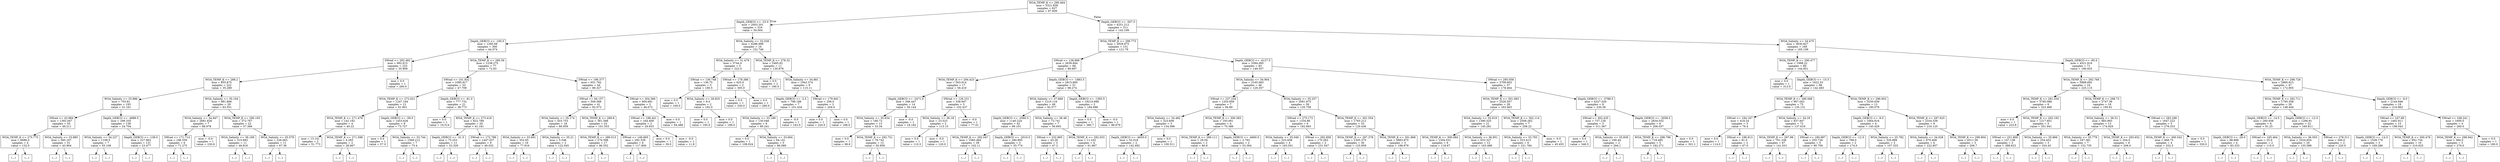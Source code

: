 digraph Tree {
node [shape=box] ;
0 [label="WOA_TEMP_K <= 290.464\nmse = 5321.839\nsamples = 627\nvalue = 97.609"] ;
1 [label="Depth_GEBCO <= -23.0\nmse = 2003.201\nsamples = 316\nvalue = 50.004"] ;
0 -> 1 [labeldistance=2.5, labelangle=45, headlabel="True"] ;
2 [label="Depth_GEBCO <= -100.5\nmse = 1295.08\nsamples = 300\nvalue = 44.574"] ;
1 -> 2 ;
3 [label="SWrad <= 292.482\nmse = 992.615\nsamples = 223\nvalue = 35.909"] ;
2 -> 3 ;
4 [label="WOA_TEMP_K <= 288.2\nmse = 855.875\nsamples = 222\nvalue = 35.289"] ;
3 -> 4 ;
5 [label="WOA_Salinity <= 33.886\nmse = 703.81\nsamples = 193\nvalue = 31.161"] ;
4 -> 5 ;
6 [label="SWrad <= 43.984\nmse = 1392.047\nsamples = 55\nvalue = 49.211"] ;
5 -> 6 ;
7 [label="WOA_TEMP_K <= 275.775\nmse = 6686.0\nsamples = 4\nvalue = 132.0"] ;
6 -> 7 ;
8 [label="(...)"] ;
7 -> 8 ;
9 [label="(...)"] ;
7 -> 9 ;
14 [label="WOA_Salinity <= 33.885\nmse = 585.167\nsamples = 51\nvalue = 43.904"] ;
6 -> 14 ;
15 [label="(...)"] ;
14 -> 15 ;
106 [label="(...)"] ;
14 -> 106 ;
107 [label="Depth_GEBCO <= -4989.5\nmse = 299.335\nsamples = 138\nvalue = 24.704"] ;
5 -> 107 ;
108 [label="WOA_Salinity <= 34.227\nmse = 1108.5\nsamples = 7\nvalue = 55.109"] ;
107 -> 108 ;
109 [label="(...)"] ;
108 -> 109 ;
112 [label="(...)"] ;
108 -> 112 ;
121 [label="Depth_GEBCO <= -138.0\nmse = 227.862\nsamples = 131\nvalue = 23.477"] ;
107 -> 121 ;
122 [label="(...)"] ;
121 -> 122 ;
269 [label="(...)"] ;
121 -> 269 ;
296 [label="WOA_Salinity <= 35.104\nmse = 981.806\nsamples = 29\nvalue = 63.551"] ;
4 -> 296 ;
297 [label="WOA_Salinity <= 34.947\nmse = 2681.826\nsamples = 7\nvalue = 88.978"] ;
296 -> 297 ;
298 [label="SWrad <= 171.714\nmse = 196.559\nsamples = 6\nvalue = 71.275"] ;
297 -> 298 ;
299 [label="(...)"] ;
298 -> 299 ;
304 [label="(...)"] ;
298 -> 304 ;
309 [label="mse = -0.0\nsamples = 1\nvalue = 230.6"] ;
297 -> 309 ;
310 [label="WOA_TEMP_K <= 290.193\nmse = 372.767\nsamples = 22\nvalue = 57.366"] ;
296 -> 310 ;
311 [label="WOA_Salinity <= 36.169\nmse = 310.893\nsamples = 11\nvalue = 46.816"] ;
310 -> 311 ;
312 [label="(...)"] ;
311 -> 312 ;
331 [label="(...)"] ;
311 -> 331 ;
332 [label="WOA_Salinity <= 35.579\nmse = 226.063\nsamples = 11\nvalue = 67.36"] ;
310 -> 332 ;
333 [label="(...)"] ;
332 -> 333 ;
344 [label="(...)"] ;
332 -> 344 ;
347 [label="mse = 0.0\nsamples = 1\nvalue = 260.0"] ;
3 -> 347 ;
348 [label="WOA_TEMP_K <= 280.56\nmse = 1238.275\nsamples = 77\nvalue = 72.83"] ;
2 -> 348 ;
349 [label="SWrad <= 101.832\nmse = 1085.917\nsamples = 33\nvalue = 47.709"] ;
348 -> 349 ;
350 [label="WOA_TEMP_K <= 272.021\nmse = 1247.164\nsamples = 12\nvalue = 61.901"] ;
349 -> 350 ;
351 [label="WOA_TEMP_K <= 271.478\nmse = 142.192\nsamples = 4\nvalue = 40.22"] ;
350 -> 351 ;
352 [label="mse = 13.141\nsamples = 2\nvalue = 51.773"] ;
351 -> 352 ;
353 [label="WOA_TEMP_K <= 271.598\nmse = 4.283\nsamples = 2\nvalue = 28.667"] ;
351 -> 353 ;
354 [label="(...)"] ;
353 -> 354 ;
355 [label="(...)"] ;
353 -> 355 ;
356 [label="Depth_GEBCO <= -59.0\nmse = 1453.626\nsamples = 8\nvalue = 73.727"] ;
350 -> 356 ;
357 [label="mse = 0.0\nsamples = 1\nvalue = 57.0"] ;
356 -> 357 ;
358 [label="WOA_Salinity <= 33.744\nmse = 1568.212\nsamples = 7\nvalue = 75.4"] ;
356 -> 358 ;
359 [label="(...)"] ;
358 -> 359 ;
362 [label="(...)"] ;
358 -> 362 ;
363 [label="Depth_GEBCO <= -81.0\nmse = 777.732\nsamples = 21\nvalue = 38.773"] ;
349 -> 363 ;
364 [label="mse = 0.0\nsamples = 1\nvalue = 19.514"] ;
363 -> 364 ;
365 [label="WOA_TEMP_K <= 273.418\nmse = 822.789\nsamples = 20\nvalue = 41.181"] ;
363 -> 365 ;
366 [label="Depth_GEBCO <= -31.5\nmse = 75.253\nsamples = 11\nvalue = 33.329"] ;
365 -> 366 ;
367 [label="(...)"] ;
366 -> 367 ;
374 [label="(...)"] ;
366 -> 374 ;
375 [label="SWrad <= 172.786\nmse = 1447.037\nsamples = 9\nvalue = 49.032"] ;
365 -> 375 ;
376 [label="(...)"] ;
375 -> 376 ;
377 [label="(...)"] ;
375 -> 377 ;
378 [label="SWrad <= 196.377\nmse = 651.762\nsamples = 44\nvalue = 89.327"] ;
348 -> 378 ;
379 [label="SWrad <= 94.157\nmse = 509.369\nsamples = 41\nvalue = 92.073"] ;
378 -> 379 ;
380 [label="WOA_Salinity <= 35.174\nmse = 453.753\nsamples = 18\nvalue = 80.959"] ;
379 -> 380 ;
381 [label="WOA_Salinity <= 33.691\nmse = 352.65\nsamples = 16\nvalue = 77.916"] ;
380 -> 381 ;
382 [label="(...)"] ;
381 -> 382 ;
385 [label="(...)"] ;
381 -> 385 ;
410 [label="WOA_Salinity <= 35.21\nmse = 5.546\nsamples = 2\nvalue = 122.045"] ;
380 -> 410 ;
411 [label="(...)"] ;
410 -> 411 ;
412 [label="(...)"] ;
410 -> 412 ;
413 [label="WOA_TEMP_K <= 289.8\nmse = 361.588\nsamples = 23\nvalue = 101.553"] ;
379 -> 413 ;
414 [label="WOA_TEMP_K <= 289.513\nmse = 276.598\nsamples = 17\nvalue = 96.552"] ;
413 -> 414 ;
415 [label="(...)"] ;
414 -> 415 ;
434 [label="(...)"] ;
414 -> 434 ;
439 [label="SWrad <= 149.665\nmse = 292.339\nsamples = 6\nvalue = 117.806"] ;
413 -> 439 ;
440 [label="(...)"] ;
439 -> 440 ;
441 [label="(...)"] ;
439 -> 441 ;
448 [label="SWrad <= 204.366\nmse = 904.681\nsamples = 3\nvalue = 46.072"] ;
378 -> 448 ;
449 [label="SWrad <= 198.441\nmse = 164.409\nsamples = 2\nvalue = 29.933"] ;
448 -> 449 ;
450 [label="mse = 0.0\nsamples = 1\nvalue = 39.0"] ;
449 -> 450 ;
451 [label="mse = -0.0\nsamples = 1\nvalue = 11.8"] ;
449 -> 451 ;
452 [label="mse = 0.0\nsamples = 1\nvalue = 94.488"] ;
448 -> 452 ;
453 [label="WOA_Salinity <= 32.026\nmse = 4286.999\nsamples = 16\nvalue = 152.746"] ;
1 -> 453 ;
454 [label="WOA_Salinity <= 31.479\nmse = 3744.0\nsamples = 5\nvalue = 222.0"] ;
453 -> 454 ;
455 [label="SWrad <= 136.748\nmse = 136.75\nsamples = 3\nvalue = 180.5"] ;
454 -> 455 ;
456 [label="mse = 0.0\nsamples = 1\nvalue = 169.0"] ;
455 -> 456 ;
457 [label="WOA_Salinity <= 28.925\nmse = 9.0\nsamples = 2\nvalue = 192.0"] ;
455 -> 457 ;
458 [label="mse = 0.0\nsamples = 1\nvalue = 195.0"] ;
457 -> 458 ;
459 [label="mse = 0.0\nsamples = 1\nvalue = 189.0"] ;
457 -> 459 ;
460 [label="SWrad <= 178.386\nmse = 625.0\nsamples = 2\nvalue = 305.0"] ;
454 -> 460 ;
461 [label="mse = 0.0\nsamples = 1\nvalue = 330.0"] ;
460 -> 461 ;
462 [label="mse = 0.0\nsamples = 1\nvalue = 280.0"] ;
460 -> 462 ;
463 [label="WOA_TEMP_K <= 278.32\nmse = 2465.62\nsamples = 11\nvalue = 130.876"] ;
453 -> 463 ;
464 [label="mse = 0.0\nsamples = 2\nvalue = 190.0"] ;
463 -> 464 ;
465 [label="WOA_Salinity <= 34.881\nmse = 1942.374\nsamples = 9\nvalue = 115.11"] ;
463 -> 465 ;
466 [label="Depth_GEBCO <= -2.5\nmse = 799.189\nsamples = 7\nvalue = 101.434"] ;
465 -> 466 ;
467 [label="WOA_Salinity <= 33.189\nmse = 130.046\nsamples = 6\nvalue = 90.241"] ;
466 -> 467 ;
468 [label="mse = 0.0\nsamples = 1\nvalue = 108.924"] ;
467 -> 468 ;
469 [label="WOA_Salinity <= 33.664\nmse = 64.141\nsamples = 5\nvalue = 86.089"] ;
467 -> 469 ;
470 [label="(...)"] ;
469 -> 470 ;
471 [label="(...)"] ;
469 -> 471 ;
478 [label="mse = -0.0\nsamples = 1\nvalue = 163.0"] ;
466 -> 478 ;
479 [label="SWrad <= 179.942\nmse = 256.0\nsamples = 2\nvalue = 204.0"] ;
465 -> 479 ;
480 [label="mse = 0.0\nsamples = 1\nvalue = 220.0"] ;
479 -> 480 ;
481 [label="mse = 0.0\nsamples = 1\nvalue = 188.0"] ;
479 -> 481 ;
482 [label="Depth_GEBCO <= -507.5\nmse = 4251.212\nsamples = 311\nvalue = 143.199"] ;
0 -> 482 [labeldistance=2.5, labelangle=-45, headlabel="False"] ;
483 [label="WOA_TEMP_K <= 296.773\nmse = 3929.975\nsamples = 151\nvalue = 121.79"] ;
482 -> 483 ;
484 [label="SWrad <= 138.868\nmse = 2639.844\nsamples = 68\nvalue = 89.697"] ;
483 -> 484 ;
485 [label="WOA_TEMP_K <= 294.423\nmse = 563.914\nsamples = 17\nvalue = 56.419"] ;
484 -> 485 ;
486 [label="Depth_GEBCO <= -2471.0\nmse = 266.447\nsamples = 14\nvalue = 50.144"] ;
485 -> 486 ;
487 [label="WOA_Salinity <= 35.634\nmse = 180.72\nsamples = 13\nvalue = 53.34"] ;
486 -> 487 ;
488 [label="mse = 0.0\nsamples = 1\nvalue = 98.6"] ;
487 -> 488 ;
489 [label="WOA_TEMP_K <= 292.751\nmse = 76.742\nsamples = 12\nvalue = 50.958"] ;
487 -> 489 ;
490 [label="(...)"] ;
489 -> 490 ;
501 [label="(...)"] ;
489 -> 501 ;
512 [label="mse = -0.0\nsamples = 1\nvalue = 18.182"] ;
486 -> 512 ;
513 [label="SWrad <= 126.231\nmse = 338.947\nsamples = 3\nvalue = 102.437"] ;
485 -> 513 ;
514 [label="WOA_Salinity <= 36.18\nmse = 23.523\nsamples = 2\nvalue = 115.15"] ;
513 -> 514 ;
515 [label="mse = 0.0\nsamples = 1\nvalue = 110.3"] ;
514 -> 515 ;
516 [label="mse = -0.0\nsamples = 1\nvalue = 120.0"] ;
514 -> 516 ;
517 [label="mse = -0.0\nsamples = 1\nvalue = 77.01"] ;
513 -> 517 ;
518 [label="Depth_GEBCO <= -1883.5\nmse = 2815.885\nsamples = 51\nvalue = 98.274"] ;
484 -> 518 ;
519 [label="WOA_Salinity <= 37.669\nmse = 1210.116\nsamples = 49\nvalue = 92.577"] ;
518 -> 519 ;
520 [label="Depth_GEBCO <= -2560.5\nmse = 1140.224\nsamples = 42\nvalue = 99.101"] ;
519 -> 520 ;
521 [label="WOA_TEMP_K <= 292.047\nmse = 1060.484\nsamples = 39\nvalue = 102.11"] ;
520 -> 521 ;
522 [label="(...)"] ;
521 -> 522 ;
539 [label="(...)"] ;
521 -> 539 ;
594 [label="Depth_GEBCO <= -2010.5\nmse = 280.895\nsamples = 3\nvalue = 55.774"] ;
520 -> 594 ;
595 [label="(...)"] ;
594 -> 595 ;
598 [label="(...)"] ;
594 -> 598 ;
599 [label="WOA_Salinity <= 38.48\nmse = 72.741\nsamples = 7\nvalue = 56.693"] ;
519 -> 599 ;
600 [label="SWrad <= 232.965\nmse = 43.26\nsamples = 3\nvalue = 47.2"] ;
599 -> 600 ;
601 [label="(...)"] ;
600 -> 601 ;
602 [label="(...)"] ;
600 -> 602 ;
605 [label="WOA_TEMP_K <= 292.033\nmse = 11.242\nsamples = 4\nvalue = 61.967"] ;
599 -> 605 ;
606 [label="(...)"] ;
605 -> 606 ;
607 [label="(...)"] ;
605 -> 607 ;
608 [label="Depth_GEBCO <= -1393.5\nmse = 19210.698\nsamples = 2\nvalue = 184.686"] ;
518 -> 608 ;
609 [label="mse = 0.0\nsamples = 1\nvalue = 380.7"] ;
608 -> 609 ;
610 [label="mse = -0.0\nsamples = 1\nvalue = 86.679"] ;
608 -> 610 ;
611 [label="Depth_GEBCO <= -4127.5\nmse = 3384.085\nsamples = 83\nvalue = 149.557"] ;
483 -> 611 ;
612 [label="WOA_Salinity <= 34.904\nmse = 2165.083\nsamples = 46\nvalue = 129.357"] ;
611 -> 612 ;
613 [label="SWrad <= 237.234\nmse = 1203.959\nsamples = 7\nvalue = 94.89"] ;
612 -> 613 ;
614 [label="WOA_Salinity <= 34.482\nmse = 323.609\nsamples = 3\nvalue = 134.096"] ;
613 -> 614 ;
615 [label="Depth_GEBCO <= -4655.0\nmse = 52.018\nsamples = 2\nvalue = 142.492"] ;
614 -> 615 ;
616 [label="(...)"] ;
615 -> 616 ;
617 [label="(...)"] ;
615 -> 617 ;
618 [label="mse = 0.0\nsamples = 1\nvalue = 100.511"] ;
614 -> 618 ;
619 [label="WOA_TEMP_K <= 300.383\nmse = 193.061\nsamples = 4\nvalue = 70.386"] ;
613 -> 619 ;
620 [label="WOA_TEMP_K <= 299.111\nmse = 29.04\nsamples = 2\nvalue = 80.6"] ;
619 -> 620 ;
621 [label="(...)"] ;
620 -> 621 ;
622 [label="(...)"] ;
620 -> 622 ;
623 [label="Depth_GEBCO <= -4660.0\nmse = 2.793\nsamples = 2\nvalue = 53.364"] ;
619 -> 623 ;
624 [label="(...)"] ;
623 -> 624 ;
625 [label="(...)"] ;
623 -> 625 ;
626 [label="WOA_Salinity <= 35.257\nmse = 2081.975\nsamples = 39\nvalue = 135.758"] ;
612 -> 626 ;
627 [label="SWrad <= 275.172\nmse = 1334.86\nsamples = 6\nvalue = 192.663"] ;
626 -> 627 ;
628 [label="WOA_Salinity <= 35.049\nmse = 223.938\nsamples = 4\nvalue = 163.501"] ;
627 -> 628 ;
629 [label="(...)"] ;
628 -> 629 ;
632 [label="(...)"] ;
628 -> 632 ;
635 [label="SWrad <= 292.958\nmse = 170.263\nsamples = 2\nvalue = 231.547"] ;
627 -> 635 ;
636 [label="(...)"] ;
635 -> 636 ;
637 [label="(...)"] ;
635 -> 637 ;
638 [label="WOA_TEMP_K <= 301.554\nmse = 1765.212\nsamples = 33\nvalue = 129.436"] ;
626 -> 638 ;
639 [label="WOA_TEMP_K <= 297.378\nmse = 1305.375\nsamples = 30\nvalue = 125.959"] ;
638 -> 639 ;
640 [label="(...)"] ;
639 -> 640 ;
657 [label="(...)"] ;
639 -> 657 ;
696 [label="WOA_TEMP_K <= 301.868\nmse = 5883.875\nsamples = 3\nvalue = 198.979"] ;
638 -> 696 ;
697 [label="(...)"] ;
696 -> 697 ;
700 [label="(...)"] ;
696 -> 700 ;
701 [label="SWrad <= 295.058\nmse = 3709.003\nsamples = 37\nvalue = 178.464"] ;
611 -> 701 ;
702 [label="WOA_TEMP_K <= 301.083\nmse = 2526.507\nsamples = 28\nvalue = 163.463"] ;
701 -> 702 ;
703 [label="WOA_Salinity <= 35.919\nmse = 1390.325\nsamples = 21\nvalue = 145.281"] ;
702 -> 703 ;
704 [label="WOA_TEMP_K <= 300.084\nmse = 1304.031\nsamples = 9\nvalue = 118.67"] ;
703 -> 704 ;
705 [label="(...)"] ;
704 -> 705 ;
714 [label="(...)"] ;
704 -> 714 ;
721 [label="WOA_Salinity <= 36.851\nmse = 633.327\nsamples = 12\nvalue = 163.488"] ;
703 -> 721 ;
722 [label="(...)"] ;
721 -> 722 ;
741 [label="(...)"] ;
721 -> 741 ;
742 [label="WOA_TEMP_K <= 302.114\nmse = 2506.262\nsamples = 7\nvalue = 208.22"] ;
702 -> 742 ;
743 [label="WOA_Salinity <= 33.793\nmse = 323.413\nsamples = 6\nvalue = 221.784"] ;
742 -> 743 ;
744 [label="(...)"] ;
743 -> 744 ;
745 [label="(...)"] ;
743 -> 745 ;
754 [label="mse = -0.0\nsamples = 1\nvalue = 45.455"] ;
742 -> 754 ;
755 [label="Depth_GEBCO <= -3788.5\nmse = 4327.026\nsamples = 9\nvalue = 230.39"] ;
701 -> 755 ;
756 [label="SWrad <= 302.435\nmse = 737.129\nsamples = 3\nvalue = 311.567"] ;
755 -> 756 ;
757 [label="mse = 0.0\nsamples = 1\nvalue = 346.5"] ;
756 -> 757 ;
758 [label="WOA_Salinity <= 35.839\nmse = 190.44\nsamples = 2\nvalue = 294.1"] ;
756 -> 758 ;
759 [label="(...)"] ;
758 -> 759 ;
760 [label="(...)"] ;
758 -> 760 ;
761 [label="Depth_GEBCO <= -3058.0\nmse = 2834.032\nsamples = 6\nvalue = 206.037"] ;
755 -> 761 ;
762 [label="WOA_TEMP_K <= 298.796\nmse = 718.485\nsamples = 5\nvalue = 182.271"] ;
761 -> 762 ;
763 [label="(...)"] ;
762 -> 763 ;
768 [label="(...)"] ;
762 -> 768 ;
771 [label="mse = 0.0\nsamples = 1\nvalue = 301.1"] ;
761 -> 771 ;
772 [label="WOA_Salinity <= 34.475\nmse = 3630.827\nsamples = 160\nvalue = 165.109"] ;
482 -> 772 ;
773 [label="WOA_TEMP_K <= 290.477\nmse = 1998.22\nsamples = 89\nvalue = 144.851"] ;
772 -> 773 ;
774 [label="mse = 0.0\nsamples = 1\nvalue = 313.0"] ;
773 -> 774 ;
775 [label="Depth_GEBCO <= -15.5\nmse = 1622.53\nsamples = 88\nvalue = 142.483"] ;
773 -> 775 ;
776 [label="WOA_TEMP_K <= 290.568\nmse = 967.043\nsamples = 75\nvalue = 135.131"] ;
775 -> 776 ;
777 [label="SWrad <= 184.167\nmse = 418.24\nsamples = 3\nvalue = 76.4"] ;
776 -> 777 ;
778 [label="mse = 0.0\nsamples = 1\nvalue = 114.0"] ;
777 -> 778 ;
779 [label="SWrad <= 188.913\nmse = 81.0\nsamples = 2\nvalue = 67.0"] ;
777 -> 779 ;
780 [label="(...)"] ;
779 -> 780 ;
781 [label="(...)"] ;
779 -> 781 ;
782 [label="WOA_Salinity <= 34.18\nmse = 837.947\nsamples = 72\nvalue = 137.619"] ;
776 -> 782 ;
783 [label="WOA_TEMP_K <= 297.98\nmse = 701.338\nsamples = 67\nvalue = 141.031"] ;
782 -> 783 ;
784 [label="(...)"] ;
783 -> 784 ;
859 [label="(...)"] ;
783 -> 859 ;
882 [label="SWrad <= 180.997\nmse = 355.726\nsamples = 5\nvalue = 90.709"] ;
782 -> 882 ;
883 [label="(...)"] ;
882 -> 883 ;
890 [label="(...)"] ;
882 -> 890 ;
891 [label="WOA_TEMP_K <= 296.953\nmse = 3250.639\nsamples = 13\nvalue = 190.079"] ;
775 -> 891 ;
892 [label="Depth_GEBCO <= -9.0\nmse = 1664.816\nsamples = 4\nvalue = 145.429"] ;
891 -> 892 ;
893 [label="Depth_GEBCO <= -12.5\nmse = 768.0\nsamples = 2\nvalue = 174.0"] ;
892 -> 893 ;
894 [label="(...)"] ;
893 -> 894 ;
895 [label="(...)"] ;
893 -> 895 ;
896 [label="WOA_Salinity <= 25.782\nmse = 320.889\nsamples = 2\nvalue = 107.333"] ;
892 -> 896 ;
897 [label="(...)"] ;
896 -> 897 ;
898 [label="(...)"] ;
896 -> 898 ;
899 [label="WOA_TEMP_K <= 297.625\nmse = 2334.339\nsamples = 9\nvalue = 216.125"] ;
891 -> 899 ;
900 [label="WOA_Salinity <= 34.028\nmse = 670.408\nsamples = 6\nvalue = 222.857"] ;
899 -> 900 ;
901 [label="(...)"] ;
900 -> 901 ;
902 [label="(...)"] ;
900 -> 902 ;
903 [label="WOA_TEMP_K <= 299.904\nmse = 4511.56\nsamples = 3\nvalue = 206.7"] ;
899 -> 903 ;
904 [label="(...)"] ;
903 -> 904 ;
905 [label="(...)"] ;
903 -> 905 ;
906 [label="Depth_GEBCO <= -85.0\nmse = 4521.916\nsamples = 71\nvalue = 190.925"] ;
772 -> 906 ;
907 [label="WOA_TEMP_K <= 292.769\nmse = 5888.692\nsamples = 24\nvalue = 225.115"] ;
906 -> 907 ;
908 [label="WOA_TEMP_K <= 291.334\nmse = 3785.086\nsamples = 6\nvalue = 323.466"] ;
907 -> 908 ;
909 [label="mse = 0.0\nsamples = 1\nvalue = 223.8"] ;
908 -> 909 ;
910 [label="WOA_TEMP_K <= 292.192\nmse = 1217.601\nsamples = 5\nvalue = 351.941"] ;
908 -> 910 ;
911 [label="SWrad <= 251.809\nmse = 147.138\nsamples = 2\nvalue = 388.623"] ;
910 -> 911 ;
912 [label="(...)"] ;
911 -> 912 ;
913 [label="(...)"] ;
911 -> 913 ;
914 [label="WOA_Salinity <= 35.866\nmse = 254.452\nsamples = 3\nvalue = 324.43"] ;
910 -> 914 ;
915 [label="(...)"] ;
914 -> 915 ;
916 [label="(...)"] ;
914 -> 916 ;
919 [label="WOA_TEMP_K <= 298.73\nmse = 2747.36\nsamples = 18\nvalue = 195.61"] ;
907 -> 919 ;
920 [label="WOA_Salinity <= 36.51\nmse = 883.893\nsamples = 13\nvalue = 174.929"] ;
919 -> 920 ;
921 [label="WOA_Salinity <= 35.779\nmse = 187.381\nsamples = 7\nvalue = 152.735"] ;
920 -> 921 ;
922 [label="(...)"] ;
921 -> 922 ;
925 [label="(...)"] ;
921 -> 925 ;
928 [label="WOA_TEMP_K <= 293.652\nmse = 204.0\nsamples = 6\nvalue = 206.0"] ;
920 -> 928 ;
929 [label="(...)"] ;
928 -> 929 ;
930 [label="(...)"] ;
928 -> 930 ;
933 [label="SWrad <= 283.296\nmse = 1647.222\nsamples = 5\nvalue = 278.333"] ;
919 -> 933 ;
934 [label="WOA_TEMP_K <= 300.542\nmse = 468.75\nsamples = 4\nvalue = 252.5"] ;
933 -> 934 ;
935 [label="(...)"] ;
934 -> 935 ;
938 [label="(...)"] ;
934 -> 938 ;
939 [label="mse = 0.0\nsamples = 1\nvalue = 330.0"] ;
933 -> 939 ;
940 [label="WOA_TEMP_K <= 298.726\nmse = 2860.815\nsamples = 47\nvalue = 172.905"] ;
906 -> 940 ;
941 [label="WOA_TEMP_K <= 292.711\nmse = 1795.358\nsamples = 28\nvalue = 148.444"] ;
940 -> 941 ;
942 [label="Depth_GEBCO <= -14.5\nmse = 260.938\nsamples = 6\nvalue = 91.25"] ;
941 -> 942 ;
943 [label="Depth_GEBCO <= -29.0\nmse = 88.889\nsamples = 4\nvalue = 83.333"] ;
942 -> 943 ;
944 [label="(...)"] ;
943 -> 944 ;
945 [label="(...)"] ;
943 -> 945 ;
948 [label="SWrad <= 165.464\nmse = 25.0\nsamples = 2\nvalue = 115.0"] ;
942 -> 948 ;
949 [label="(...)"] ;
948 -> 949 ;
950 [label="(...)"] ;
948 -> 950 ;
951 [label="Depth_GEBCO <= -12.5\nmse = 1266.91\nsamples = 22\nvalue = 160.811"] ;
941 -> 951 ;
952 [label="WOA_Salinity <= 36.503\nmse = 1024.654\nsamples = 20\nvalue = 155.588"] ;
951 -> 952 ;
953 [label="(...)"] ;
952 -> 953 ;
960 [label="(...)"] ;
952 -> 960 ;
969 [label="SWrad <= 278.311\nmse = 200.0\nsamples = 2\nvalue = 220.0"] ;
951 -> 969 ;
970 [label="(...)"] ;
969 -> 970 ;
971 [label="(...)"] ;
969 -> 971 ;
972 [label="Depth_GEBCO <= -9.0\nmse = 2144.946\nsamples = 19\nvalue = 210.862"] ;
940 -> 972 ;
973 [label="SWrad <= 167.68\nmse = 1492.911\nsamples = 15\nvalue = 198.043"] ;
972 -> 973 ;
974 [label="Depth_GEBCO <= -14.5\nmse = 1538.776\nsamples = 5\nvalue = 169.286"] ;
973 -> 974 ;
975 [label="(...)"] ;
974 -> 975 ;
980 [label="(...)"] ;
974 -> 980 ;
981 [label="WOA_TEMP_K <= 300.478\nmse = 952.734\nsamples = 10\nvalue = 210.625"] ;
973 -> 981 ;
982 [label="(...)"] ;
981 -> 982 ;
991 [label="(...)"] ;
981 -> 991 ;
992 [label="SWrad <= 168.241\nmse = 1600.0\nsamples = 4\nvalue = 260.0"] ;
972 -> 992 ;
993 [label="WOA_TEMP_K <= 298.942\nmse = 384.0\nsamples = 3\nvalue = 276.0"] ;
992 -> 993 ;
994 [label="(...)"] ;
993 -> 994 ;
995 [label="(...)"] ;
993 -> 995 ;
996 [label="mse = 0.0\nsamples = 1\nvalue = 180.0"] ;
992 -> 996 ;
}